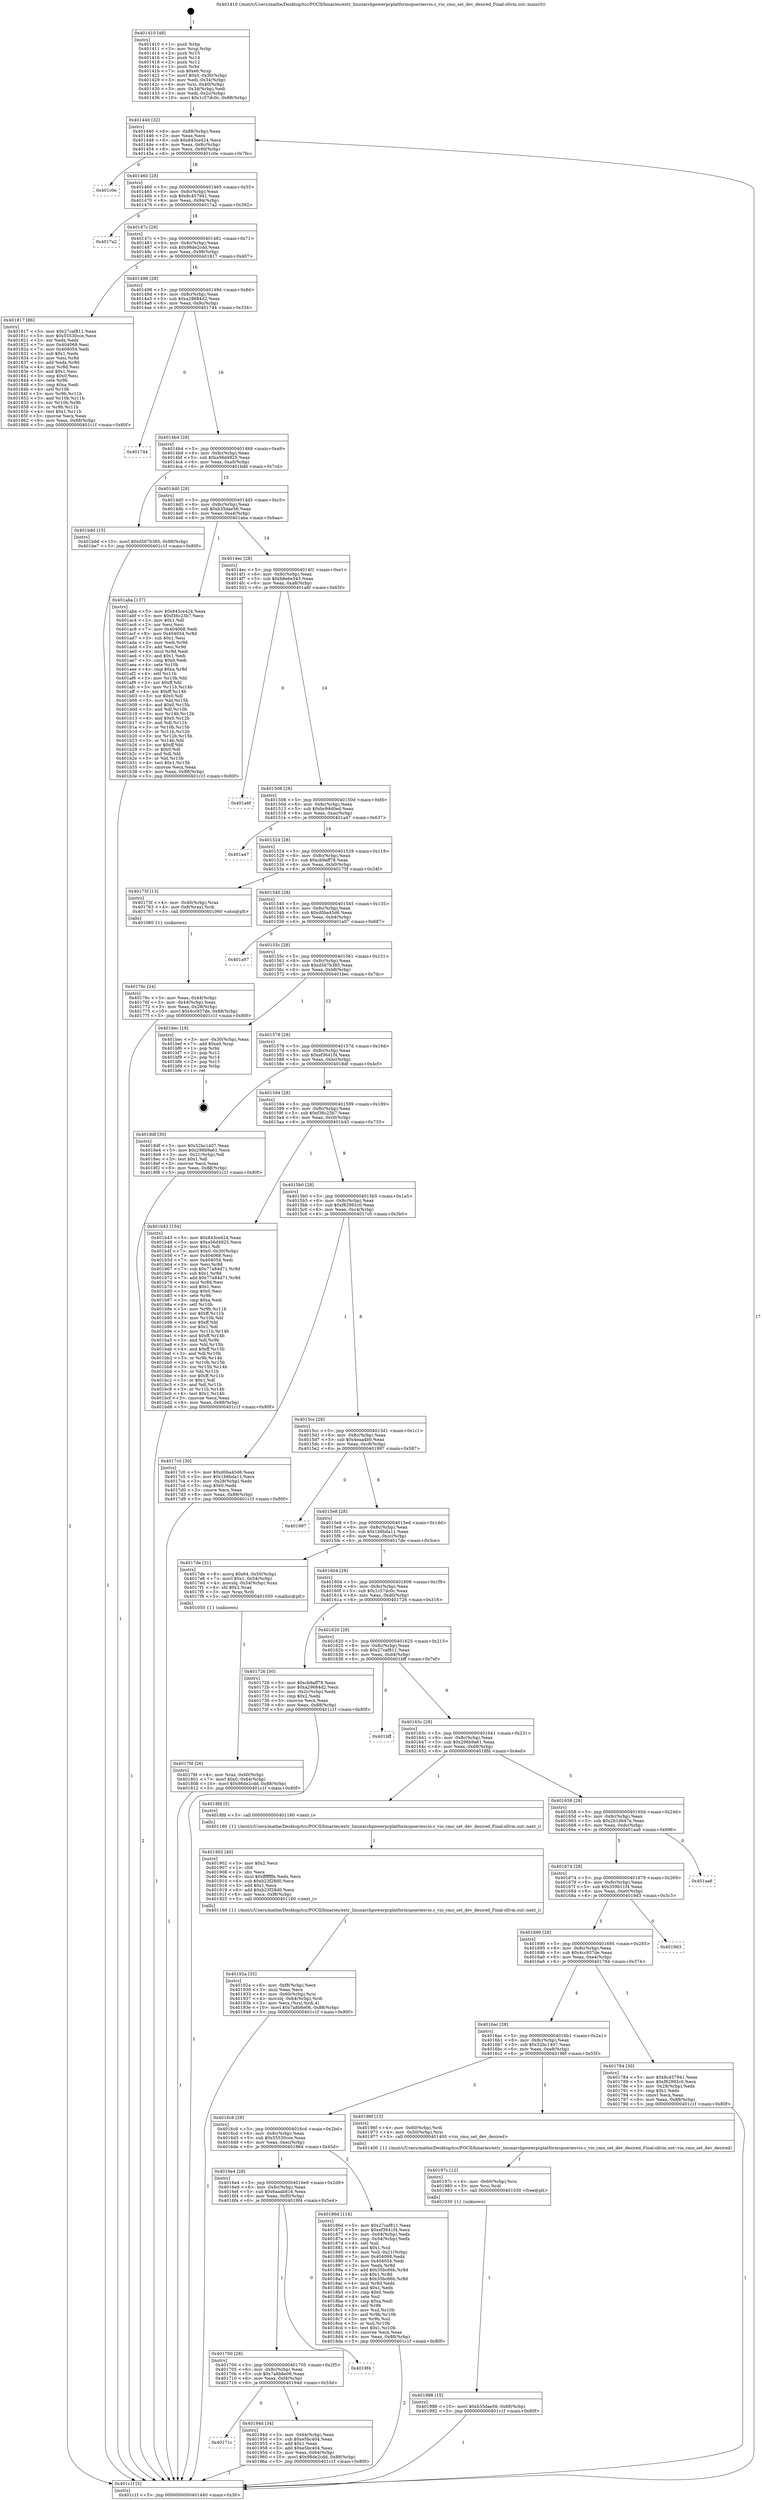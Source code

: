 digraph "0x401410" {
  label = "0x401410 (/mnt/c/Users/mathe/Desktop/tcc/POCII/binaries/extr_linuxarchpowerpcplatformspseriesvio.c_vio_cmo_set_dev_desired_Final-ollvm.out::main(0))"
  labelloc = "t"
  node[shape=record]

  Entry [label="",width=0.3,height=0.3,shape=circle,fillcolor=black,style=filled]
  "0x401440" [label="{
     0x401440 [32]\l
     | [instrs]\l
     &nbsp;&nbsp;0x401440 \<+6\>: mov -0x88(%rbp),%eax\l
     &nbsp;&nbsp;0x401446 \<+2\>: mov %eax,%ecx\l
     &nbsp;&nbsp;0x401448 \<+6\>: sub $0x843ce424,%ecx\l
     &nbsp;&nbsp;0x40144e \<+6\>: mov %eax,-0x8c(%rbp)\l
     &nbsp;&nbsp;0x401454 \<+6\>: mov %ecx,-0x90(%rbp)\l
     &nbsp;&nbsp;0x40145a \<+6\>: je 0000000000401c0e \<main+0x7fe\>\l
  }"]
  "0x401c0e" [label="{
     0x401c0e\l
  }", style=dashed]
  "0x401460" [label="{
     0x401460 [28]\l
     | [instrs]\l
     &nbsp;&nbsp;0x401460 \<+5\>: jmp 0000000000401465 \<main+0x55\>\l
     &nbsp;&nbsp;0x401465 \<+6\>: mov -0x8c(%rbp),%eax\l
     &nbsp;&nbsp;0x40146b \<+5\>: sub $0x8c457941,%eax\l
     &nbsp;&nbsp;0x401470 \<+6\>: mov %eax,-0x94(%rbp)\l
     &nbsp;&nbsp;0x401476 \<+6\>: je 00000000004017a2 \<main+0x392\>\l
  }"]
  Exit [label="",width=0.3,height=0.3,shape=circle,fillcolor=black,style=filled,peripheries=2]
  "0x4017a2" [label="{
     0x4017a2\l
  }", style=dashed]
  "0x40147c" [label="{
     0x40147c [28]\l
     | [instrs]\l
     &nbsp;&nbsp;0x40147c \<+5\>: jmp 0000000000401481 \<main+0x71\>\l
     &nbsp;&nbsp;0x401481 \<+6\>: mov -0x8c(%rbp),%eax\l
     &nbsp;&nbsp;0x401487 \<+5\>: sub $0x98de2cdd,%eax\l
     &nbsp;&nbsp;0x40148c \<+6\>: mov %eax,-0x98(%rbp)\l
     &nbsp;&nbsp;0x401492 \<+6\>: je 0000000000401817 \<main+0x407\>\l
  }"]
  "0x401988" [label="{
     0x401988 [15]\l
     | [instrs]\l
     &nbsp;&nbsp;0x401988 \<+10\>: movl $0xb35dae56,-0x88(%rbp)\l
     &nbsp;&nbsp;0x401992 \<+5\>: jmp 0000000000401c1f \<main+0x80f\>\l
  }"]
  "0x401817" [label="{
     0x401817 [86]\l
     | [instrs]\l
     &nbsp;&nbsp;0x401817 \<+5\>: mov $0x27caf811,%eax\l
     &nbsp;&nbsp;0x40181c \<+5\>: mov $0x55530cce,%ecx\l
     &nbsp;&nbsp;0x401821 \<+2\>: xor %edx,%edx\l
     &nbsp;&nbsp;0x401823 \<+7\>: mov 0x404068,%esi\l
     &nbsp;&nbsp;0x40182a \<+7\>: mov 0x404054,%edi\l
     &nbsp;&nbsp;0x401831 \<+3\>: sub $0x1,%edx\l
     &nbsp;&nbsp;0x401834 \<+3\>: mov %esi,%r8d\l
     &nbsp;&nbsp;0x401837 \<+3\>: add %edx,%r8d\l
     &nbsp;&nbsp;0x40183a \<+4\>: imul %r8d,%esi\l
     &nbsp;&nbsp;0x40183e \<+3\>: and $0x1,%esi\l
     &nbsp;&nbsp;0x401841 \<+3\>: cmp $0x0,%esi\l
     &nbsp;&nbsp;0x401844 \<+4\>: sete %r9b\l
     &nbsp;&nbsp;0x401848 \<+3\>: cmp $0xa,%edi\l
     &nbsp;&nbsp;0x40184b \<+4\>: setl %r10b\l
     &nbsp;&nbsp;0x40184f \<+3\>: mov %r9b,%r11b\l
     &nbsp;&nbsp;0x401852 \<+3\>: and %r10b,%r11b\l
     &nbsp;&nbsp;0x401855 \<+3\>: xor %r10b,%r9b\l
     &nbsp;&nbsp;0x401858 \<+3\>: or %r9b,%r11b\l
     &nbsp;&nbsp;0x40185b \<+4\>: test $0x1,%r11b\l
     &nbsp;&nbsp;0x40185f \<+3\>: cmovne %ecx,%eax\l
     &nbsp;&nbsp;0x401862 \<+6\>: mov %eax,-0x88(%rbp)\l
     &nbsp;&nbsp;0x401868 \<+5\>: jmp 0000000000401c1f \<main+0x80f\>\l
  }"]
  "0x401498" [label="{
     0x401498 [28]\l
     | [instrs]\l
     &nbsp;&nbsp;0x401498 \<+5\>: jmp 000000000040149d \<main+0x8d\>\l
     &nbsp;&nbsp;0x40149d \<+6\>: mov -0x8c(%rbp),%eax\l
     &nbsp;&nbsp;0x4014a3 \<+5\>: sub $0xa29684d2,%eax\l
     &nbsp;&nbsp;0x4014a8 \<+6\>: mov %eax,-0x9c(%rbp)\l
     &nbsp;&nbsp;0x4014ae \<+6\>: je 0000000000401744 \<main+0x334\>\l
  }"]
  "0x40197c" [label="{
     0x40197c [12]\l
     | [instrs]\l
     &nbsp;&nbsp;0x40197c \<+4\>: mov -0x60(%rbp),%rsi\l
     &nbsp;&nbsp;0x401980 \<+3\>: mov %rsi,%rdi\l
     &nbsp;&nbsp;0x401983 \<+5\>: call 0000000000401030 \<free@plt\>\l
     | [calls]\l
     &nbsp;&nbsp;0x401030 \{1\} (unknown)\l
  }"]
  "0x401744" [label="{
     0x401744\l
  }", style=dashed]
  "0x4014b4" [label="{
     0x4014b4 [28]\l
     | [instrs]\l
     &nbsp;&nbsp;0x4014b4 \<+5\>: jmp 00000000004014b9 \<main+0xa9\>\l
     &nbsp;&nbsp;0x4014b9 \<+6\>: mov -0x8c(%rbp),%eax\l
     &nbsp;&nbsp;0x4014bf \<+5\>: sub $0xa56d4925,%eax\l
     &nbsp;&nbsp;0x4014c4 \<+6\>: mov %eax,-0xa0(%rbp)\l
     &nbsp;&nbsp;0x4014ca \<+6\>: je 0000000000401bdd \<main+0x7cd\>\l
  }"]
  "0x40171c" [label="{
     0x40171c\l
  }", style=dashed]
  "0x401bdd" [label="{
     0x401bdd [15]\l
     | [instrs]\l
     &nbsp;&nbsp;0x401bdd \<+10\>: movl $0xd567b385,-0x88(%rbp)\l
     &nbsp;&nbsp;0x401be7 \<+5\>: jmp 0000000000401c1f \<main+0x80f\>\l
  }"]
  "0x4014d0" [label="{
     0x4014d0 [28]\l
     | [instrs]\l
     &nbsp;&nbsp;0x4014d0 \<+5\>: jmp 00000000004014d5 \<main+0xc5\>\l
     &nbsp;&nbsp;0x4014d5 \<+6\>: mov -0x8c(%rbp),%eax\l
     &nbsp;&nbsp;0x4014db \<+5\>: sub $0xb35dae56,%eax\l
     &nbsp;&nbsp;0x4014e0 \<+6\>: mov %eax,-0xa4(%rbp)\l
     &nbsp;&nbsp;0x4014e6 \<+6\>: je 0000000000401aba \<main+0x6aa\>\l
  }"]
  "0x40194d" [label="{
     0x40194d [34]\l
     | [instrs]\l
     &nbsp;&nbsp;0x40194d \<+3\>: mov -0x64(%rbp),%eax\l
     &nbsp;&nbsp;0x401950 \<+5\>: sub $0xe5bc404,%eax\l
     &nbsp;&nbsp;0x401955 \<+3\>: add $0x1,%eax\l
     &nbsp;&nbsp;0x401958 \<+5\>: add $0xe5bc404,%eax\l
     &nbsp;&nbsp;0x40195d \<+3\>: mov %eax,-0x64(%rbp)\l
     &nbsp;&nbsp;0x401960 \<+10\>: movl $0x98de2cdd,-0x88(%rbp)\l
     &nbsp;&nbsp;0x40196a \<+5\>: jmp 0000000000401c1f \<main+0x80f\>\l
  }"]
  "0x401aba" [label="{
     0x401aba [137]\l
     | [instrs]\l
     &nbsp;&nbsp;0x401aba \<+5\>: mov $0x843ce424,%eax\l
     &nbsp;&nbsp;0x401abf \<+5\>: mov $0xf36c23b7,%ecx\l
     &nbsp;&nbsp;0x401ac4 \<+2\>: mov $0x1,%dl\l
     &nbsp;&nbsp;0x401ac6 \<+2\>: xor %esi,%esi\l
     &nbsp;&nbsp;0x401ac8 \<+7\>: mov 0x404068,%edi\l
     &nbsp;&nbsp;0x401acf \<+8\>: mov 0x404054,%r8d\l
     &nbsp;&nbsp;0x401ad7 \<+3\>: sub $0x1,%esi\l
     &nbsp;&nbsp;0x401ada \<+3\>: mov %edi,%r9d\l
     &nbsp;&nbsp;0x401add \<+3\>: add %esi,%r9d\l
     &nbsp;&nbsp;0x401ae0 \<+4\>: imul %r9d,%edi\l
     &nbsp;&nbsp;0x401ae4 \<+3\>: and $0x1,%edi\l
     &nbsp;&nbsp;0x401ae7 \<+3\>: cmp $0x0,%edi\l
     &nbsp;&nbsp;0x401aea \<+4\>: sete %r10b\l
     &nbsp;&nbsp;0x401aee \<+4\>: cmp $0xa,%r8d\l
     &nbsp;&nbsp;0x401af2 \<+4\>: setl %r11b\l
     &nbsp;&nbsp;0x401af6 \<+3\>: mov %r10b,%bl\l
     &nbsp;&nbsp;0x401af9 \<+3\>: xor $0xff,%bl\l
     &nbsp;&nbsp;0x401afc \<+3\>: mov %r11b,%r14b\l
     &nbsp;&nbsp;0x401aff \<+4\>: xor $0xff,%r14b\l
     &nbsp;&nbsp;0x401b03 \<+3\>: xor $0x0,%dl\l
     &nbsp;&nbsp;0x401b06 \<+3\>: mov %bl,%r15b\l
     &nbsp;&nbsp;0x401b09 \<+4\>: and $0x0,%r15b\l
     &nbsp;&nbsp;0x401b0d \<+3\>: and %dl,%r10b\l
     &nbsp;&nbsp;0x401b10 \<+3\>: mov %r14b,%r12b\l
     &nbsp;&nbsp;0x401b13 \<+4\>: and $0x0,%r12b\l
     &nbsp;&nbsp;0x401b17 \<+3\>: and %dl,%r11b\l
     &nbsp;&nbsp;0x401b1a \<+3\>: or %r10b,%r15b\l
     &nbsp;&nbsp;0x401b1d \<+3\>: or %r11b,%r12b\l
     &nbsp;&nbsp;0x401b20 \<+3\>: xor %r12b,%r15b\l
     &nbsp;&nbsp;0x401b23 \<+3\>: or %r14b,%bl\l
     &nbsp;&nbsp;0x401b26 \<+3\>: xor $0xff,%bl\l
     &nbsp;&nbsp;0x401b29 \<+3\>: or $0x0,%dl\l
     &nbsp;&nbsp;0x401b2c \<+2\>: and %dl,%bl\l
     &nbsp;&nbsp;0x401b2e \<+3\>: or %bl,%r15b\l
     &nbsp;&nbsp;0x401b31 \<+4\>: test $0x1,%r15b\l
     &nbsp;&nbsp;0x401b35 \<+3\>: cmovne %ecx,%eax\l
     &nbsp;&nbsp;0x401b38 \<+6\>: mov %eax,-0x88(%rbp)\l
     &nbsp;&nbsp;0x401b3e \<+5\>: jmp 0000000000401c1f \<main+0x80f\>\l
  }"]
  "0x4014ec" [label="{
     0x4014ec [28]\l
     | [instrs]\l
     &nbsp;&nbsp;0x4014ec \<+5\>: jmp 00000000004014f1 \<main+0xe1\>\l
     &nbsp;&nbsp;0x4014f1 \<+6\>: mov -0x8c(%rbp),%eax\l
     &nbsp;&nbsp;0x4014f7 \<+5\>: sub $0xb8e6e543,%eax\l
     &nbsp;&nbsp;0x4014fc \<+6\>: mov %eax,-0xa8(%rbp)\l
     &nbsp;&nbsp;0x401502 \<+6\>: je 0000000000401a6f \<main+0x65f\>\l
  }"]
  "0x401700" [label="{
     0x401700 [28]\l
     | [instrs]\l
     &nbsp;&nbsp;0x401700 \<+5\>: jmp 0000000000401705 \<main+0x2f5\>\l
     &nbsp;&nbsp;0x401705 \<+6\>: mov -0x8c(%rbp),%eax\l
     &nbsp;&nbsp;0x40170b \<+5\>: sub $0x7a8b6e06,%eax\l
     &nbsp;&nbsp;0x401710 \<+6\>: mov %eax,-0xf4(%rbp)\l
     &nbsp;&nbsp;0x401716 \<+6\>: je 000000000040194d \<main+0x53d\>\l
  }"]
  "0x401a6f" [label="{
     0x401a6f\l
  }", style=dashed]
  "0x401508" [label="{
     0x401508 [28]\l
     | [instrs]\l
     &nbsp;&nbsp;0x401508 \<+5\>: jmp 000000000040150d \<main+0xfd\>\l
     &nbsp;&nbsp;0x40150d \<+6\>: mov -0x8c(%rbp),%eax\l
     &nbsp;&nbsp;0x401513 \<+5\>: sub $0xbc94d0ed,%eax\l
     &nbsp;&nbsp;0x401518 \<+6\>: mov %eax,-0xac(%rbp)\l
     &nbsp;&nbsp;0x40151e \<+6\>: je 0000000000401a47 \<main+0x637\>\l
  }"]
  "0x4019f4" [label="{
     0x4019f4\l
  }", style=dashed]
  "0x401a47" [label="{
     0x401a47\l
  }", style=dashed]
  "0x401524" [label="{
     0x401524 [28]\l
     | [instrs]\l
     &nbsp;&nbsp;0x401524 \<+5\>: jmp 0000000000401529 \<main+0x119\>\l
     &nbsp;&nbsp;0x401529 \<+6\>: mov -0x8c(%rbp),%eax\l
     &nbsp;&nbsp;0x40152f \<+5\>: sub $0xcb9aff78,%eax\l
     &nbsp;&nbsp;0x401534 \<+6\>: mov %eax,-0xb0(%rbp)\l
     &nbsp;&nbsp;0x40153a \<+6\>: je 000000000040175f \<main+0x34f\>\l
  }"]
  "0x40192a" [label="{
     0x40192a [35]\l
     | [instrs]\l
     &nbsp;&nbsp;0x40192a \<+6\>: mov -0xf8(%rbp),%ecx\l
     &nbsp;&nbsp;0x401930 \<+3\>: imul %eax,%ecx\l
     &nbsp;&nbsp;0x401933 \<+4\>: mov -0x60(%rbp),%rsi\l
     &nbsp;&nbsp;0x401937 \<+4\>: movslq -0x64(%rbp),%rdi\l
     &nbsp;&nbsp;0x40193b \<+3\>: mov %ecx,(%rsi,%rdi,4)\l
     &nbsp;&nbsp;0x40193e \<+10\>: movl $0x7a8b6e06,-0x88(%rbp)\l
     &nbsp;&nbsp;0x401948 \<+5\>: jmp 0000000000401c1f \<main+0x80f\>\l
  }"]
  "0x40175f" [label="{
     0x40175f [13]\l
     | [instrs]\l
     &nbsp;&nbsp;0x40175f \<+4\>: mov -0x40(%rbp),%rax\l
     &nbsp;&nbsp;0x401763 \<+4\>: mov 0x8(%rax),%rdi\l
     &nbsp;&nbsp;0x401767 \<+5\>: call 0000000000401060 \<atoi@plt\>\l
     | [calls]\l
     &nbsp;&nbsp;0x401060 \{1\} (unknown)\l
  }"]
  "0x401540" [label="{
     0x401540 [28]\l
     | [instrs]\l
     &nbsp;&nbsp;0x401540 \<+5\>: jmp 0000000000401545 \<main+0x135\>\l
     &nbsp;&nbsp;0x401545 \<+6\>: mov -0x8c(%rbp),%eax\l
     &nbsp;&nbsp;0x40154b \<+5\>: sub $0xd0ba45d6,%eax\l
     &nbsp;&nbsp;0x401550 \<+6\>: mov %eax,-0xb4(%rbp)\l
     &nbsp;&nbsp;0x401556 \<+6\>: je 0000000000401a97 \<main+0x687\>\l
  }"]
  "0x401902" [label="{
     0x401902 [40]\l
     | [instrs]\l
     &nbsp;&nbsp;0x401902 \<+5\>: mov $0x2,%ecx\l
     &nbsp;&nbsp;0x401907 \<+1\>: cltd\l
     &nbsp;&nbsp;0x401908 \<+2\>: idiv %ecx\l
     &nbsp;&nbsp;0x40190a \<+6\>: imul $0xfffffffe,%edx,%ecx\l
     &nbsp;&nbsp;0x401910 \<+6\>: sub $0xb23f28d0,%ecx\l
     &nbsp;&nbsp;0x401916 \<+3\>: add $0x1,%ecx\l
     &nbsp;&nbsp;0x401919 \<+6\>: add $0xb23f28d0,%ecx\l
     &nbsp;&nbsp;0x40191f \<+6\>: mov %ecx,-0xf8(%rbp)\l
     &nbsp;&nbsp;0x401925 \<+5\>: call 0000000000401160 \<next_i\>\l
     | [calls]\l
     &nbsp;&nbsp;0x401160 \{1\} (/mnt/c/Users/mathe/Desktop/tcc/POCII/binaries/extr_linuxarchpowerpcplatformspseriesvio.c_vio_cmo_set_dev_desired_Final-ollvm.out::next_i)\l
  }"]
  "0x401a97" [label="{
     0x401a97\l
  }", style=dashed]
  "0x40155c" [label="{
     0x40155c [28]\l
     | [instrs]\l
     &nbsp;&nbsp;0x40155c \<+5\>: jmp 0000000000401561 \<main+0x151\>\l
     &nbsp;&nbsp;0x401561 \<+6\>: mov -0x8c(%rbp),%eax\l
     &nbsp;&nbsp;0x401567 \<+5\>: sub $0xd567b385,%eax\l
     &nbsp;&nbsp;0x40156c \<+6\>: mov %eax,-0xb8(%rbp)\l
     &nbsp;&nbsp;0x401572 \<+6\>: je 0000000000401bec \<main+0x7dc\>\l
  }"]
  "0x4016e4" [label="{
     0x4016e4 [28]\l
     | [instrs]\l
     &nbsp;&nbsp;0x4016e4 \<+5\>: jmp 00000000004016e9 \<main+0x2d9\>\l
     &nbsp;&nbsp;0x4016e9 \<+6\>: mov -0x8c(%rbp),%eax\l
     &nbsp;&nbsp;0x4016ef \<+5\>: sub $0x6aaab816,%eax\l
     &nbsp;&nbsp;0x4016f4 \<+6\>: mov %eax,-0xf0(%rbp)\l
     &nbsp;&nbsp;0x4016fa \<+6\>: je 00000000004019f4 \<main+0x5e4\>\l
  }"]
  "0x401bec" [label="{
     0x401bec [19]\l
     | [instrs]\l
     &nbsp;&nbsp;0x401bec \<+3\>: mov -0x30(%rbp),%eax\l
     &nbsp;&nbsp;0x401bef \<+7\>: add $0xe0,%rsp\l
     &nbsp;&nbsp;0x401bf6 \<+1\>: pop %rbx\l
     &nbsp;&nbsp;0x401bf7 \<+2\>: pop %r12\l
     &nbsp;&nbsp;0x401bf9 \<+2\>: pop %r14\l
     &nbsp;&nbsp;0x401bfb \<+2\>: pop %r15\l
     &nbsp;&nbsp;0x401bfd \<+1\>: pop %rbp\l
     &nbsp;&nbsp;0x401bfe \<+1\>: ret\l
  }"]
  "0x401578" [label="{
     0x401578 [28]\l
     | [instrs]\l
     &nbsp;&nbsp;0x401578 \<+5\>: jmp 000000000040157d \<main+0x16d\>\l
     &nbsp;&nbsp;0x40157d \<+6\>: mov -0x8c(%rbp),%eax\l
     &nbsp;&nbsp;0x401583 \<+5\>: sub $0xef3641f4,%eax\l
     &nbsp;&nbsp;0x401588 \<+6\>: mov %eax,-0xbc(%rbp)\l
     &nbsp;&nbsp;0x40158e \<+6\>: je 00000000004018df \<main+0x4cf\>\l
  }"]
  "0x40186d" [label="{
     0x40186d [114]\l
     | [instrs]\l
     &nbsp;&nbsp;0x40186d \<+5\>: mov $0x27caf811,%eax\l
     &nbsp;&nbsp;0x401872 \<+5\>: mov $0xef3641f4,%ecx\l
     &nbsp;&nbsp;0x401877 \<+3\>: mov -0x64(%rbp),%edx\l
     &nbsp;&nbsp;0x40187a \<+3\>: cmp -0x54(%rbp),%edx\l
     &nbsp;&nbsp;0x40187d \<+4\>: setl %sil\l
     &nbsp;&nbsp;0x401881 \<+4\>: and $0x1,%sil\l
     &nbsp;&nbsp;0x401885 \<+4\>: mov %sil,-0x21(%rbp)\l
     &nbsp;&nbsp;0x401889 \<+7\>: mov 0x404068,%edx\l
     &nbsp;&nbsp;0x401890 \<+7\>: mov 0x404054,%edi\l
     &nbsp;&nbsp;0x401897 \<+3\>: mov %edx,%r8d\l
     &nbsp;&nbsp;0x40189a \<+7\>: add $0x35bc66b,%r8d\l
     &nbsp;&nbsp;0x4018a1 \<+4\>: sub $0x1,%r8d\l
     &nbsp;&nbsp;0x4018a5 \<+7\>: sub $0x35bc66b,%r8d\l
     &nbsp;&nbsp;0x4018ac \<+4\>: imul %r8d,%edx\l
     &nbsp;&nbsp;0x4018b0 \<+3\>: and $0x1,%edx\l
     &nbsp;&nbsp;0x4018b3 \<+3\>: cmp $0x0,%edx\l
     &nbsp;&nbsp;0x4018b6 \<+4\>: sete %sil\l
     &nbsp;&nbsp;0x4018ba \<+3\>: cmp $0xa,%edi\l
     &nbsp;&nbsp;0x4018bd \<+4\>: setl %r9b\l
     &nbsp;&nbsp;0x4018c1 \<+3\>: mov %sil,%r10b\l
     &nbsp;&nbsp;0x4018c4 \<+3\>: and %r9b,%r10b\l
     &nbsp;&nbsp;0x4018c7 \<+3\>: xor %r9b,%sil\l
     &nbsp;&nbsp;0x4018ca \<+3\>: or %sil,%r10b\l
     &nbsp;&nbsp;0x4018cd \<+4\>: test $0x1,%r10b\l
     &nbsp;&nbsp;0x4018d1 \<+3\>: cmovne %ecx,%eax\l
     &nbsp;&nbsp;0x4018d4 \<+6\>: mov %eax,-0x88(%rbp)\l
     &nbsp;&nbsp;0x4018da \<+5\>: jmp 0000000000401c1f \<main+0x80f\>\l
  }"]
  "0x4018df" [label="{
     0x4018df [30]\l
     | [instrs]\l
     &nbsp;&nbsp;0x4018df \<+5\>: mov $0x52bc1407,%eax\l
     &nbsp;&nbsp;0x4018e4 \<+5\>: mov $0x296b9a61,%ecx\l
     &nbsp;&nbsp;0x4018e9 \<+3\>: mov -0x21(%rbp),%dl\l
     &nbsp;&nbsp;0x4018ec \<+3\>: test $0x1,%dl\l
     &nbsp;&nbsp;0x4018ef \<+3\>: cmovne %ecx,%eax\l
     &nbsp;&nbsp;0x4018f2 \<+6\>: mov %eax,-0x88(%rbp)\l
     &nbsp;&nbsp;0x4018f8 \<+5\>: jmp 0000000000401c1f \<main+0x80f\>\l
  }"]
  "0x401594" [label="{
     0x401594 [28]\l
     | [instrs]\l
     &nbsp;&nbsp;0x401594 \<+5\>: jmp 0000000000401599 \<main+0x189\>\l
     &nbsp;&nbsp;0x401599 \<+6\>: mov -0x8c(%rbp),%eax\l
     &nbsp;&nbsp;0x40159f \<+5\>: sub $0xf36c23b7,%eax\l
     &nbsp;&nbsp;0x4015a4 \<+6\>: mov %eax,-0xc0(%rbp)\l
     &nbsp;&nbsp;0x4015aa \<+6\>: je 0000000000401b43 \<main+0x733\>\l
  }"]
  "0x4016c8" [label="{
     0x4016c8 [28]\l
     | [instrs]\l
     &nbsp;&nbsp;0x4016c8 \<+5\>: jmp 00000000004016cd \<main+0x2bd\>\l
     &nbsp;&nbsp;0x4016cd \<+6\>: mov -0x8c(%rbp),%eax\l
     &nbsp;&nbsp;0x4016d3 \<+5\>: sub $0x55530cce,%eax\l
     &nbsp;&nbsp;0x4016d8 \<+6\>: mov %eax,-0xec(%rbp)\l
     &nbsp;&nbsp;0x4016de \<+6\>: je 000000000040186d \<main+0x45d\>\l
  }"]
  "0x401b43" [label="{
     0x401b43 [154]\l
     | [instrs]\l
     &nbsp;&nbsp;0x401b43 \<+5\>: mov $0x843ce424,%eax\l
     &nbsp;&nbsp;0x401b48 \<+5\>: mov $0xa56d4925,%ecx\l
     &nbsp;&nbsp;0x401b4d \<+2\>: mov $0x1,%dl\l
     &nbsp;&nbsp;0x401b4f \<+7\>: movl $0x0,-0x30(%rbp)\l
     &nbsp;&nbsp;0x401b56 \<+7\>: mov 0x404068,%esi\l
     &nbsp;&nbsp;0x401b5d \<+7\>: mov 0x404054,%edi\l
     &nbsp;&nbsp;0x401b64 \<+3\>: mov %esi,%r8d\l
     &nbsp;&nbsp;0x401b67 \<+7\>: sub $0x77a84d71,%r8d\l
     &nbsp;&nbsp;0x401b6e \<+4\>: sub $0x1,%r8d\l
     &nbsp;&nbsp;0x401b72 \<+7\>: add $0x77a84d71,%r8d\l
     &nbsp;&nbsp;0x401b79 \<+4\>: imul %r8d,%esi\l
     &nbsp;&nbsp;0x401b7d \<+3\>: and $0x1,%esi\l
     &nbsp;&nbsp;0x401b80 \<+3\>: cmp $0x0,%esi\l
     &nbsp;&nbsp;0x401b83 \<+4\>: sete %r9b\l
     &nbsp;&nbsp;0x401b87 \<+3\>: cmp $0xa,%edi\l
     &nbsp;&nbsp;0x401b8a \<+4\>: setl %r10b\l
     &nbsp;&nbsp;0x401b8e \<+3\>: mov %r9b,%r11b\l
     &nbsp;&nbsp;0x401b91 \<+4\>: xor $0xff,%r11b\l
     &nbsp;&nbsp;0x401b95 \<+3\>: mov %r10b,%bl\l
     &nbsp;&nbsp;0x401b98 \<+3\>: xor $0xff,%bl\l
     &nbsp;&nbsp;0x401b9b \<+3\>: xor $0x1,%dl\l
     &nbsp;&nbsp;0x401b9e \<+3\>: mov %r11b,%r14b\l
     &nbsp;&nbsp;0x401ba1 \<+4\>: and $0xff,%r14b\l
     &nbsp;&nbsp;0x401ba5 \<+3\>: and %dl,%r9b\l
     &nbsp;&nbsp;0x401ba8 \<+3\>: mov %bl,%r15b\l
     &nbsp;&nbsp;0x401bab \<+4\>: and $0xff,%r15b\l
     &nbsp;&nbsp;0x401baf \<+3\>: and %dl,%r10b\l
     &nbsp;&nbsp;0x401bb2 \<+3\>: or %r9b,%r14b\l
     &nbsp;&nbsp;0x401bb5 \<+3\>: or %r10b,%r15b\l
     &nbsp;&nbsp;0x401bb8 \<+3\>: xor %r15b,%r14b\l
     &nbsp;&nbsp;0x401bbb \<+3\>: or %bl,%r11b\l
     &nbsp;&nbsp;0x401bbe \<+4\>: xor $0xff,%r11b\l
     &nbsp;&nbsp;0x401bc2 \<+3\>: or $0x1,%dl\l
     &nbsp;&nbsp;0x401bc5 \<+3\>: and %dl,%r11b\l
     &nbsp;&nbsp;0x401bc8 \<+3\>: or %r11b,%r14b\l
     &nbsp;&nbsp;0x401bcb \<+4\>: test $0x1,%r14b\l
     &nbsp;&nbsp;0x401bcf \<+3\>: cmovne %ecx,%eax\l
     &nbsp;&nbsp;0x401bd2 \<+6\>: mov %eax,-0x88(%rbp)\l
     &nbsp;&nbsp;0x401bd8 \<+5\>: jmp 0000000000401c1f \<main+0x80f\>\l
  }"]
  "0x4015b0" [label="{
     0x4015b0 [28]\l
     | [instrs]\l
     &nbsp;&nbsp;0x4015b0 \<+5\>: jmp 00000000004015b5 \<main+0x1a5\>\l
     &nbsp;&nbsp;0x4015b5 \<+6\>: mov -0x8c(%rbp),%eax\l
     &nbsp;&nbsp;0x4015bb \<+5\>: sub $0xf82992c0,%eax\l
     &nbsp;&nbsp;0x4015c0 \<+6\>: mov %eax,-0xc4(%rbp)\l
     &nbsp;&nbsp;0x4015c6 \<+6\>: je 00000000004017c0 \<main+0x3b0\>\l
  }"]
  "0x40196f" [label="{
     0x40196f [13]\l
     | [instrs]\l
     &nbsp;&nbsp;0x40196f \<+4\>: mov -0x60(%rbp),%rdi\l
     &nbsp;&nbsp;0x401973 \<+4\>: mov -0x50(%rbp),%rsi\l
     &nbsp;&nbsp;0x401977 \<+5\>: call 0000000000401400 \<vio_cmo_set_dev_desired\>\l
     | [calls]\l
     &nbsp;&nbsp;0x401400 \{1\} (/mnt/c/Users/mathe/Desktop/tcc/POCII/binaries/extr_linuxarchpowerpcplatformspseriesvio.c_vio_cmo_set_dev_desired_Final-ollvm.out::vio_cmo_set_dev_desired)\l
  }"]
  "0x4017c0" [label="{
     0x4017c0 [30]\l
     | [instrs]\l
     &nbsp;&nbsp;0x4017c0 \<+5\>: mov $0xd0ba45d6,%eax\l
     &nbsp;&nbsp;0x4017c5 \<+5\>: mov $0x1b6bda11,%ecx\l
     &nbsp;&nbsp;0x4017ca \<+3\>: mov -0x28(%rbp),%edx\l
     &nbsp;&nbsp;0x4017cd \<+3\>: cmp $0x0,%edx\l
     &nbsp;&nbsp;0x4017d0 \<+3\>: cmove %ecx,%eax\l
     &nbsp;&nbsp;0x4017d3 \<+6\>: mov %eax,-0x88(%rbp)\l
     &nbsp;&nbsp;0x4017d9 \<+5\>: jmp 0000000000401c1f \<main+0x80f\>\l
  }"]
  "0x4015cc" [label="{
     0x4015cc [28]\l
     | [instrs]\l
     &nbsp;&nbsp;0x4015cc \<+5\>: jmp 00000000004015d1 \<main+0x1c1\>\l
     &nbsp;&nbsp;0x4015d1 \<+6\>: mov -0x8c(%rbp),%eax\l
     &nbsp;&nbsp;0x4015d7 \<+5\>: sub $0x4eaa4b0,%eax\l
     &nbsp;&nbsp;0x4015dc \<+6\>: mov %eax,-0xc8(%rbp)\l
     &nbsp;&nbsp;0x4015e2 \<+6\>: je 0000000000401997 \<main+0x587\>\l
  }"]
  "0x4017fd" [label="{
     0x4017fd [26]\l
     | [instrs]\l
     &nbsp;&nbsp;0x4017fd \<+4\>: mov %rax,-0x60(%rbp)\l
     &nbsp;&nbsp;0x401801 \<+7\>: movl $0x0,-0x64(%rbp)\l
     &nbsp;&nbsp;0x401808 \<+10\>: movl $0x98de2cdd,-0x88(%rbp)\l
     &nbsp;&nbsp;0x401812 \<+5\>: jmp 0000000000401c1f \<main+0x80f\>\l
  }"]
  "0x401997" [label="{
     0x401997\l
  }", style=dashed]
  "0x4015e8" [label="{
     0x4015e8 [28]\l
     | [instrs]\l
     &nbsp;&nbsp;0x4015e8 \<+5\>: jmp 00000000004015ed \<main+0x1dd\>\l
     &nbsp;&nbsp;0x4015ed \<+6\>: mov -0x8c(%rbp),%eax\l
     &nbsp;&nbsp;0x4015f3 \<+5\>: sub $0x1b6bda11,%eax\l
     &nbsp;&nbsp;0x4015f8 \<+6\>: mov %eax,-0xcc(%rbp)\l
     &nbsp;&nbsp;0x4015fe \<+6\>: je 00000000004017de \<main+0x3ce\>\l
  }"]
  "0x4016ac" [label="{
     0x4016ac [28]\l
     | [instrs]\l
     &nbsp;&nbsp;0x4016ac \<+5\>: jmp 00000000004016b1 \<main+0x2a1\>\l
     &nbsp;&nbsp;0x4016b1 \<+6\>: mov -0x8c(%rbp),%eax\l
     &nbsp;&nbsp;0x4016b7 \<+5\>: sub $0x52bc1407,%eax\l
     &nbsp;&nbsp;0x4016bc \<+6\>: mov %eax,-0xe8(%rbp)\l
     &nbsp;&nbsp;0x4016c2 \<+6\>: je 000000000040196f \<main+0x55f\>\l
  }"]
  "0x4017de" [label="{
     0x4017de [31]\l
     | [instrs]\l
     &nbsp;&nbsp;0x4017de \<+8\>: movq $0x64,-0x50(%rbp)\l
     &nbsp;&nbsp;0x4017e6 \<+7\>: movl $0x1,-0x54(%rbp)\l
     &nbsp;&nbsp;0x4017ed \<+4\>: movslq -0x54(%rbp),%rax\l
     &nbsp;&nbsp;0x4017f1 \<+4\>: shl $0x2,%rax\l
     &nbsp;&nbsp;0x4017f5 \<+3\>: mov %rax,%rdi\l
     &nbsp;&nbsp;0x4017f8 \<+5\>: call 0000000000401050 \<malloc@plt\>\l
     | [calls]\l
     &nbsp;&nbsp;0x401050 \{1\} (unknown)\l
  }"]
  "0x401604" [label="{
     0x401604 [28]\l
     | [instrs]\l
     &nbsp;&nbsp;0x401604 \<+5\>: jmp 0000000000401609 \<main+0x1f9\>\l
     &nbsp;&nbsp;0x401609 \<+6\>: mov -0x8c(%rbp),%eax\l
     &nbsp;&nbsp;0x40160f \<+5\>: sub $0x1c57dc0c,%eax\l
     &nbsp;&nbsp;0x401614 \<+6\>: mov %eax,-0xd0(%rbp)\l
     &nbsp;&nbsp;0x40161a \<+6\>: je 0000000000401726 \<main+0x316\>\l
  }"]
  "0x401784" [label="{
     0x401784 [30]\l
     | [instrs]\l
     &nbsp;&nbsp;0x401784 \<+5\>: mov $0x8c457941,%eax\l
     &nbsp;&nbsp;0x401789 \<+5\>: mov $0xf82992c0,%ecx\l
     &nbsp;&nbsp;0x40178e \<+3\>: mov -0x28(%rbp),%edx\l
     &nbsp;&nbsp;0x401791 \<+3\>: cmp $0x1,%edx\l
     &nbsp;&nbsp;0x401794 \<+3\>: cmovl %ecx,%eax\l
     &nbsp;&nbsp;0x401797 \<+6\>: mov %eax,-0x88(%rbp)\l
     &nbsp;&nbsp;0x40179d \<+5\>: jmp 0000000000401c1f \<main+0x80f\>\l
  }"]
  "0x401726" [label="{
     0x401726 [30]\l
     | [instrs]\l
     &nbsp;&nbsp;0x401726 \<+5\>: mov $0xcb9aff78,%eax\l
     &nbsp;&nbsp;0x40172b \<+5\>: mov $0xa29684d2,%ecx\l
     &nbsp;&nbsp;0x401730 \<+3\>: mov -0x2c(%rbp),%edx\l
     &nbsp;&nbsp;0x401733 \<+3\>: cmp $0x2,%edx\l
     &nbsp;&nbsp;0x401736 \<+3\>: cmovne %ecx,%eax\l
     &nbsp;&nbsp;0x401739 \<+6\>: mov %eax,-0x88(%rbp)\l
     &nbsp;&nbsp;0x40173f \<+5\>: jmp 0000000000401c1f \<main+0x80f\>\l
  }"]
  "0x401620" [label="{
     0x401620 [28]\l
     | [instrs]\l
     &nbsp;&nbsp;0x401620 \<+5\>: jmp 0000000000401625 \<main+0x215\>\l
     &nbsp;&nbsp;0x401625 \<+6\>: mov -0x8c(%rbp),%eax\l
     &nbsp;&nbsp;0x40162b \<+5\>: sub $0x27caf811,%eax\l
     &nbsp;&nbsp;0x401630 \<+6\>: mov %eax,-0xd4(%rbp)\l
     &nbsp;&nbsp;0x401636 \<+6\>: je 0000000000401bff \<main+0x7ef\>\l
  }"]
  "0x401c1f" [label="{
     0x401c1f [5]\l
     | [instrs]\l
     &nbsp;&nbsp;0x401c1f \<+5\>: jmp 0000000000401440 \<main+0x30\>\l
  }"]
  "0x401410" [label="{
     0x401410 [48]\l
     | [instrs]\l
     &nbsp;&nbsp;0x401410 \<+1\>: push %rbp\l
     &nbsp;&nbsp;0x401411 \<+3\>: mov %rsp,%rbp\l
     &nbsp;&nbsp;0x401414 \<+2\>: push %r15\l
     &nbsp;&nbsp;0x401416 \<+2\>: push %r14\l
     &nbsp;&nbsp;0x401418 \<+2\>: push %r12\l
     &nbsp;&nbsp;0x40141a \<+1\>: push %rbx\l
     &nbsp;&nbsp;0x40141b \<+7\>: sub $0xe0,%rsp\l
     &nbsp;&nbsp;0x401422 \<+7\>: movl $0x0,-0x30(%rbp)\l
     &nbsp;&nbsp;0x401429 \<+3\>: mov %edi,-0x34(%rbp)\l
     &nbsp;&nbsp;0x40142c \<+4\>: mov %rsi,-0x40(%rbp)\l
     &nbsp;&nbsp;0x401430 \<+3\>: mov -0x34(%rbp),%edi\l
     &nbsp;&nbsp;0x401433 \<+3\>: mov %edi,-0x2c(%rbp)\l
     &nbsp;&nbsp;0x401436 \<+10\>: movl $0x1c57dc0c,-0x88(%rbp)\l
  }"]
  "0x40176c" [label="{
     0x40176c [24]\l
     | [instrs]\l
     &nbsp;&nbsp;0x40176c \<+3\>: mov %eax,-0x44(%rbp)\l
     &nbsp;&nbsp;0x40176f \<+3\>: mov -0x44(%rbp),%eax\l
     &nbsp;&nbsp;0x401772 \<+3\>: mov %eax,-0x28(%rbp)\l
     &nbsp;&nbsp;0x401775 \<+10\>: movl $0x4cc937de,-0x88(%rbp)\l
     &nbsp;&nbsp;0x40177f \<+5\>: jmp 0000000000401c1f \<main+0x80f\>\l
  }"]
  "0x401690" [label="{
     0x401690 [28]\l
     | [instrs]\l
     &nbsp;&nbsp;0x401690 \<+5\>: jmp 0000000000401695 \<main+0x285\>\l
     &nbsp;&nbsp;0x401695 \<+6\>: mov -0x8c(%rbp),%eax\l
     &nbsp;&nbsp;0x40169b \<+5\>: sub $0x4cc937de,%eax\l
     &nbsp;&nbsp;0x4016a0 \<+6\>: mov %eax,-0xe4(%rbp)\l
     &nbsp;&nbsp;0x4016a6 \<+6\>: je 0000000000401784 \<main+0x374\>\l
  }"]
  "0x401bff" [label="{
     0x401bff\l
  }", style=dashed]
  "0x40163c" [label="{
     0x40163c [28]\l
     | [instrs]\l
     &nbsp;&nbsp;0x40163c \<+5\>: jmp 0000000000401641 \<main+0x231\>\l
     &nbsp;&nbsp;0x401641 \<+6\>: mov -0x8c(%rbp),%eax\l
     &nbsp;&nbsp;0x401647 \<+5\>: sub $0x296b9a61,%eax\l
     &nbsp;&nbsp;0x40164c \<+6\>: mov %eax,-0xd8(%rbp)\l
     &nbsp;&nbsp;0x401652 \<+6\>: je 00000000004018fd \<main+0x4ed\>\l
  }"]
  "0x4019d3" [label="{
     0x4019d3\l
  }", style=dashed]
  "0x4018fd" [label="{
     0x4018fd [5]\l
     | [instrs]\l
     &nbsp;&nbsp;0x4018fd \<+5\>: call 0000000000401160 \<next_i\>\l
     | [calls]\l
     &nbsp;&nbsp;0x401160 \{1\} (/mnt/c/Users/mathe/Desktop/tcc/POCII/binaries/extr_linuxarchpowerpcplatformspseriesvio.c_vio_cmo_set_dev_desired_Final-ollvm.out::next_i)\l
  }"]
  "0x401658" [label="{
     0x401658 [28]\l
     | [instrs]\l
     &nbsp;&nbsp;0x401658 \<+5\>: jmp 000000000040165d \<main+0x24d\>\l
     &nbsp;&nbsp;0x40165d \<+6\>: mov -0x8c(%rbp),%eax\l
     &nbsp;&nbsp;0x401663 \<+5\>: sub $0x2b1d647e,%eax\l
     &nbsp;&nbsp;0x401668 \<+6\>: mov %eax,-0xdc(%rbp)\l
     &nbsp;&nbsp;0x40166e \<+6\>: je 0000000000401aa6 \<main+0x696\>\l
  }"]
  "0x401674" [label="{
     0x401674 [28]\l
     | [instrs]\l
     &nbsp;&nbsp;0x401674 \<+5\>: jmp 0000000000401679 \<main+0x269\>\l
     &nbsp;&nbsp;0x401679 \<+6\>: mov -0x8c(%rbp),%eax\l
     &nbsp;&nbsp;0x40167f \<+5\>: sub $0x359b11f4,%eax\l
     &nbsp;&nbsp;0x401684 \<+6\>: mov %eax,-0xe0(%rbp)\l
     &nbsp;&nbsp;0x40168a \<+6\>: je 00000000004019d3 \<main+0x5c3\>\l
  }"]
  "0x401aa6" [label="{
     0x401aa6\l
  }", style=dashed]
  Entry -> "0x401410" [label=" 1"]
  "0x401440" -> "0x401c0e" [label=" 0"]
  "0x401440" -> "0x401460" [label=" 18"]
  "0x401bec" -> Exit [label=" 1"]
  "0x401460" -> "0x4017a2" [label=" 0"]
  "0x401460" -> "0x40147c" [label=" 18"]
  "0x401bdd" -> "0x401c1f" [label=" 1"]
  "0x40147c" -> "0x401817" [label=" 2"]
  "0x40147c" -> "0x401498" [label=" 16"]
  "0x401b43" -> "0x401c1f" [label=" 1"]
  "0x401498" -> "0x401744" [label=" 0"]
  "0x401498" -> "0x4014b4" [label=" 16"]
  "0x401aba" -> "0x401c1f" [label=" 1"]
  "0x4014b4" -> "0x401bdd" [label=" 1"]
  "0x4014b4" -> "0x4014d0" [label=" 15"]
  "0x401988" -> "0x401c1f" [label=" 1"]
  "0x4014d0" -> "0x401aba" [label=" 1"]
  "0x4014d0" -> "0x4014ec" [label=" 14"]
  "0x40197c" -> "0x401988" [label=" 1"]
  "0x4014ec" -> "0x401a6f" [label=" 0"]
  "0x4014ec" -> "0x401508" [label=" 14"]
  "0x40194d" -> "0x401c1f" [label=" 1"]
  "0x401508" -> "0x401a47" [label=" 0"]
  "0x401508" -> "0x401524" [label=" 14"]
  "0x401700" -> "0x40171c" [label=" 0"]
  "0x401524" -> "0x40175f" [label=" 1"]
  "0x401524" -> "0x401540" [label=" 13"]
  "0x40196f" -> "0x40197c" [label=" 1"]
  "0x401540" -> "0x401a97" [label=" 0"]
  "0x401540" -> "0x40155c" [label=" 13"]
  "0x4016e4" -> "0x401700" [label=" 1"]
  "0x40155c" -> "0x401bec" [label=" 1"]
  "0x40155c" -> "0x401578" [label=" 12"]
  "0x4016e4" -> "0x4019f4" [label=" 0"]
  "0x401578" -> "0x4018df" [label=" 2"]
  "0x401578" -> "0x401594" [label=" 10"]
  "0x401700" -> "0x40194d" [label=" 1"]
  "0x401594" -> "0x401b43" [label=" 1"]
  "0x401594" -> "0x4015b0" [label=" 9"]
  "0x401902" -> "0x40192a" [label=" 1"]
  "0x4015b0" -> "0x4017c0" [label=" 1"]
  "0x4015b0" -> "0x4015cc" [label=" 8"]
  "0x4018fd" -> "0x401902" [label=" 1"]
  "0x4015cc" -> "0x401997" [label=" 0"]
  "0x4015cc" -> "0x4015e8" [label=" 8"]
  "0x40186d" -> "0x401c1f" [label=" 2"]
  "0x4015e8" -> "0x4017de" [label=" 1"]
  "0x4015e8" -> "0x401604" [label=" 7"]
  "0x4016c8" -> "0x4016e4" [label=" 1"]
  "0x401604" -> "0x401726" [label=" 1"]
  "0x401604" -> "0x401620" [label=" 6"]
  "0x401726" -> "0x401c1f" [label=" 1"]
  "0x401410" -> "0x401440" [label=" 1"]
  "0x401c1f" -> "0x401440" [label=" 17"]
  "0x40175f" -> "0x40176c" [label=" 1"]
  "0x40176c" -> "0x401c1f" [label=" 1"]
  "0x4016c8" -> "0x40186d" [label=" 2"]
  "0x401620" -> "0x401bff" [label=" 0"]
  "0x401620" -> "0x40163c" [label=" 6"]
  "0x4016ac" -> "0x4016c8" [label=" 3"]
  "0x40163c" -> "0x4018fd" [label=" 1"]
  "0x40163c" -> "0x401658" [label=" 5"]
  "0x4016ac" -> "0x40196f" [label=" 1"]
  "0x401658" -> "0x401aa6" [label=" 0"]
  "0x401658" -> "0x401674" [label=" 5"]
  "0x4018df" -> "0x401c1f" [label=" 2"]
  "0x401674" -> "0x4019d3" [label=" 0"]
  "0x401674" -> "0x401690" [label=" 5"]
  "0x40192a" -> "0x401c1f" [label=" 1"]
  "0x401690" -> "0x401784" [label=" 1"]
  "0x401690" -> "0x4016ac" [label=" 4"]
  "0x401784" -> "0x401c1f" [label=" 1"]
  "0x4017c0" -> "0x401c1f" [label=" 1"]
  "0x4017de" -> "0x4017fd" [label=" 1"]
  "0x4017fd" -> "0x401c1f" [label=" 1"]
  "0x401817" -> "0x401c1f" [label=" 2"]
}
